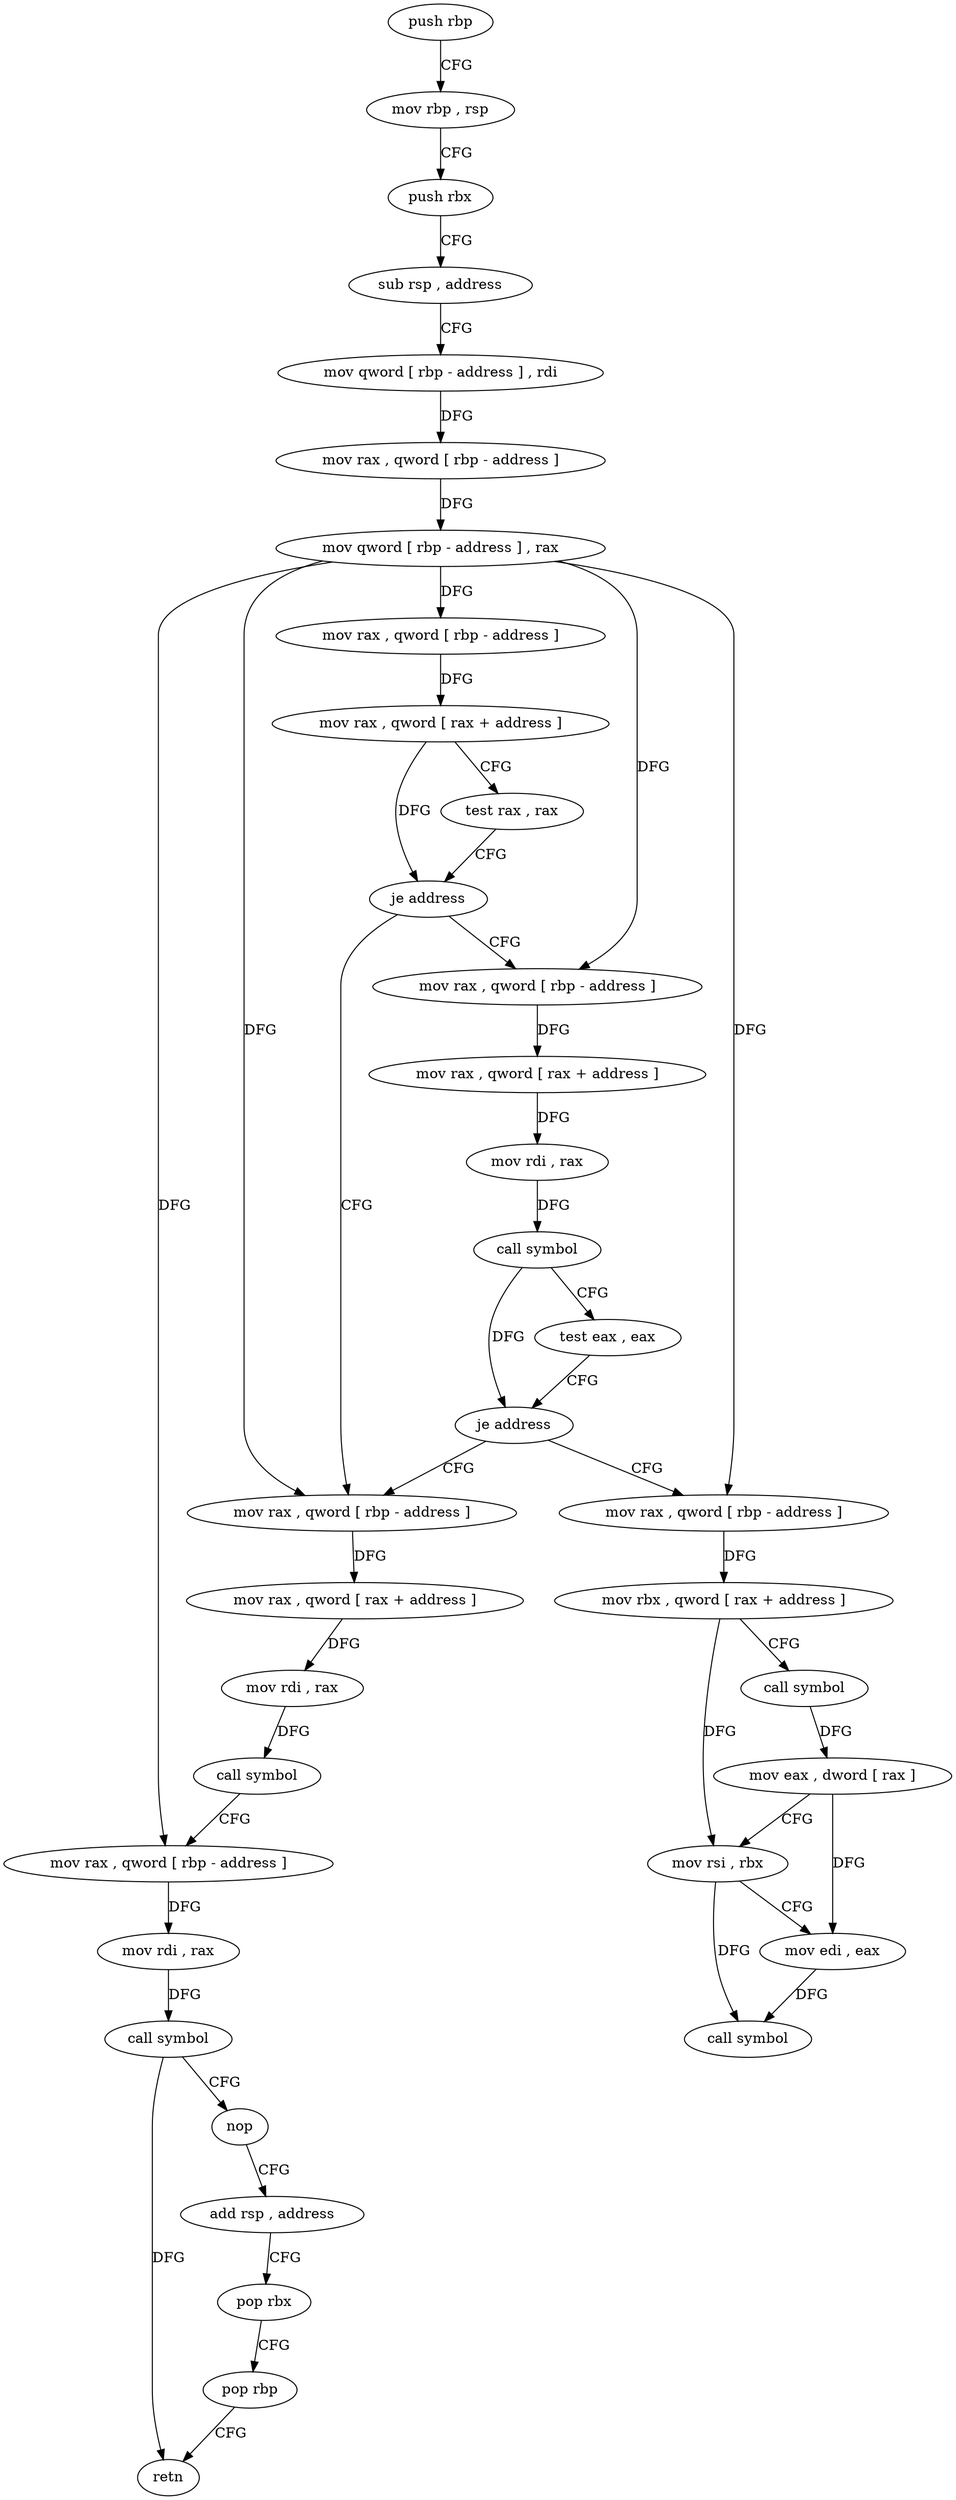 digraph "func" {
"4243432" [label = "push rbp" ]
"4243433" [label = "mov rbp , rsp" ]
"4243436" [label = "push rbx" ]
"4243437" [label = "sub rsp , address" ]
"4243441" [label = "mov qword [ rbp - address ] , rdi" ]
"4243445" [label = "mov rax , qword [ rbp - address ]" ]
"4243449" [label = "mov qword [ rbp - address ] , rax" ]
"4243453" [label = "mov rax , qword [ rbp - address ]" ]
"4243457" [label = "mov rax , qword [ rax + address ]" ]
"4243461" [label = "test rax , rax" ]
"4243464" [label = "je address" ]
"4243511" [label = "mov rax , qword [ rbp - address ]" ]
"4243466" [label = "mov rax , qword [ rbp - address ]" ]
"4243515" [label = "mov rax , qword [ rax + address ]" ]
"4243519" [label = "mov rdi , rax" ]
"4243522" [label = "call symbol" ]
"4243527" [label = "mov rax , qword [ rbp - address ]" ]
"4243531" [label = "mov rdi , rax" ]
"4243534" [label = "call symbol" ]
"4243539" [label = "nop" ]
"4243540" [label = "add rsp , address" ]
"4243544" [label = "pop rbx" ]
"4243545" [label = "pop rbp" ]
"4243546" [label = "retn" ]
"4243470" [label = "mov rax , qword [ rax + address ]" ]
"4243474" [label = "mov rdi , rax" ]
"4243477" [label = "call symbol" ]
"4243482" [label = "test eax , eax" ]
"4243484" [label = "je address" ]
"4243486" [label = "mov rax , qword [ rbp - address ]" ]
"4243490" [label = "mov rbx , qword [ rax + address ]" ]
"4243494" [label = "call symbol" ]
"4243499" [label = "mov eax , dword [ rax ]" ]
"4243501" [label = "mov rsi , rbx" ]
"4243504" [label = "mov edi , eax" ]
"4243506" [label = "call symbol" ]
"4243432" -> "4243433" [ label = "CFG" ]
"4243433" -> "4243436" [ label = "CFG" ]
"4243436" -> "4243437" [ label = "CFG" ]
"4243437" -> "4243441" [ label = "CFG" ]
"4243441" -> "4243445" [ label = "DFG" ]
"4243445" -> "4243449" [ label = "DFG" ]
"4243449" -> "4243453" [ label = "DFG" ]
"4243449" -> "4243511" [ label = "DFG" ]
"4243449" -> "4243527" [ label = "DFG" ]
"4243449" -> "4243466" [ label = "DFG" ]
"4243449" -> "4243486" [ label = "DFG" ]
"4243453" -> "4243457" [ label = "DFG" ]
"4243457" -> "4243461" [ label = "CFG" ]
"4243457" -> "4243464" [ label = "DFG" ]
"4243461" -> "4243464" [ label = "CFG" ]
"4243464" -> "4243511" [ label = "CFG" ]
"4243464" -> "4243466" [ label = "CFG" ]
"4243511" -> "4243515" [ label = "DFG" ]
"4243466" -> "4243470" [ label = "DFG" ]
"4243515" -> "4243519" [ label = "DFG" ]
"4243519" -> "4243522" [ label = "DFG" ]
"4243522" -> "4243527" [ label = "CFG" ]
"4243527" -> "4243531" [ label = "DFG" ]
"4243531" -> "4243534" [ label = "DFG" ]
"4243534" -> "4243539" [ label = "CFG" ]
"4243534" -> "4243546" [ label = "DFG" ]
"4243539" -> "4243540" [ label = "CFG" ]
"4243540" -> "4243544" [ label = "CFG" ]
"4243544" -> "4243545" [ label = "CFG" ]
"4243545" -> "4243546" [ label = "CFG" ]
"4243470" -> "4243474" [ label = "DFG" ]
"4243474" -> "4243477" [ label = "DFG" ]
"4243477" -> "4243482" [ label = "CFG" ]
"4243477" -> "4243484" [ label = "DFG" ]
"4243482" -> "4243484" [ label = "CFG" ]
"4243484" -> "4243511" [ label = "CFG" ]
"4243484" -> "4243486" [ label = "CFG" ]
"4243486" -> "4243490" [ label = "DFG" ]
"4243490" -> "4243494" [ label = "CFG" ]
"4243490" -> "4243501" [ label = "DFG" ]
"4243494" -> "4243499" [ label = "DFG" ]
"4243499" -> "4243501" [ label = "CFG" ]
"4243499" -> "4243504" [ label = "DFG" ]
"4243501" -> "4243504" [ label = "CFG" ]
"4243501" -> "4243506" [ label = "DFG" ]
"4243504" -> "4243506" [ label = "DFG" ]
}
